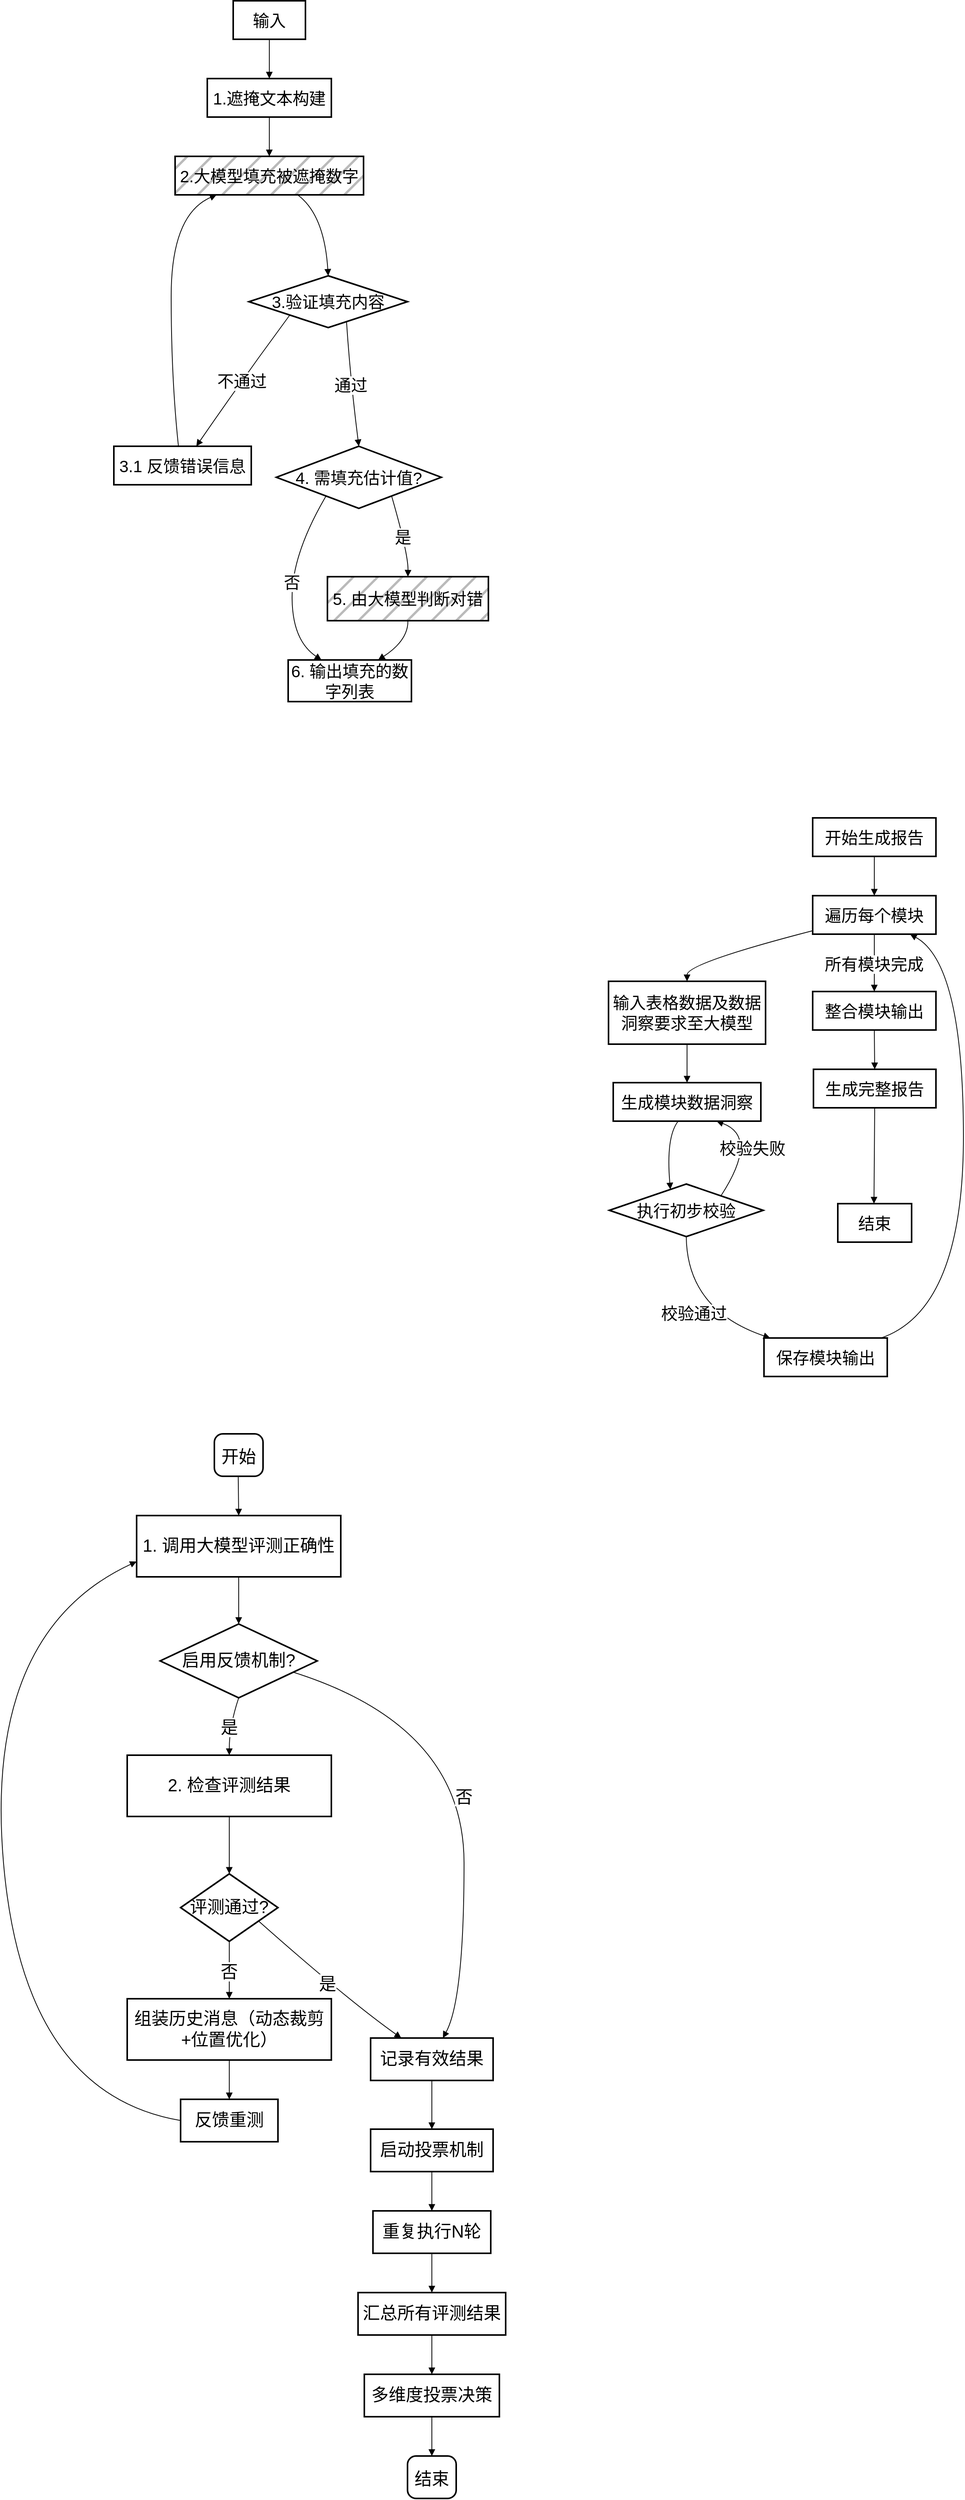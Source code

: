 <mxfile version="26.2.9">
  <diagram name="第 1 页" id="jcsu0ifiuYBYUi2_rB25">
    <mxGraphModel dx="3256" dy="1570" grid="0" gridSize="10" guides="1" tooltips="1" connect="1" arrows="1" fold="1" page="0" pageScale="1" pageWidth="827" pageHeight="1169" math="0" shadow="0">
      <root>
        <mxCell id="0" />
        <mxCell id="1" parent="0" />
        <mxCell id="IDqaXiTxqVLF_361lomE-16" value="输入" style="whiteSpace=wrap;strokeWidth=2;fontSize=21;" parent="1" vertex="1">
          <mxGeometry x="155" y="20" width="92" height="49" as="geometry" />
        </mxCell>
        <mxCell id="IDqaXiTxqVLF_361lomE-17" value="1.遮掩文本构建" style="whiteSpace=wrap;strokeWidth=2;fontSize=21;" parent="1" vertex="1">
          <mxGeometry x="122" y="119" width="158" height="49" as="geometry" />
        </mxCell>
        <mxCell id="IDqaXiTxqVLF_361lomE-18" value="2.大模型填充被遮掩数字" style="whiteSpace=wrap;strokeWidth=2;fontSize=21;fillStyle=hatch;fillColor=#BABABA;" parent="1" vertex="1">
          <mxGeometry x="81" y="218" width="240" height="49" as="geometry" />
        </mxCell>
        <mxCell id="IDqaXiTxqVLF_361lomE-19" value="3.验证填充内容" style="rhombus;strokeWidth=2;whiteSpace=wrap;fontSize=21;" parent="1" vertex="1">
          <mxGeometry x="175" y="370" width="202" height="66" as="geometry" />
        </mxCell>
        <mxCell id="IDqaXiTxqVLF_361lomE-20" value="3.1 反馈错误信息" style="whiteSpace=wrap;strokeWidth=2;fontSize=21;" parent="1" vertex="1">
          <mxGeometry x="3" y="587" width="175" height="49" as="geometry" />
        </mxCell>
        <mxCell id="IDqaXiTxqVLF_361lomE-21" value="4. 需填充估计值?" style="rhombus;strokeWidth=2;whiteSpace=wrap;fontSize=21;" parent="1" vertex="1">
          <mxGeometry x="210" y="587" width="210" height="79" as="geometry" />
        </mxCell>
        <mxCell id="IDqaXiTxqVLF_361lomE-22" value="5. 由大模型判断对错" style="whiteSpace=wrap;strokeWidth=2;fontSize=21;fillStyle=hatch;fillColor=#BABABA;" parent="1" vertex="1">
          <mxGeometry x="275" y="753" width="205" height="56" as="geometry" />
        </mxCell>
        <mxCell id="IDqaXiTxqVLF_361lomE-23" value="6. 输出填充的数字列表" style="whiteSpace=wrap;strokeWidth=2;fontSize=21;" parent="1" vertex="1">
          <mxGeometry x="225" y="859" width="157" height="53" as="geometry" />
        </mxCell>
        <mxCell id="IDqaXiTxqVLF_361lomE-25" value="" style="curved=1;startArrow=none;endArrow=block;exitX=0.5;exitY=1;entryX=0.5;entryY=0;rounded=0;fontSize=21;" parent="1" source="IDqaXiTxqVLF_361lomE-16" target="IDqaXiTxqVLF_361lomE-17" edge="1">
          <mxGeometry relative="1" as="geometry">
            <Array as="points" />
          </mxGeometry>
        </mxCell>
        <mxCell id="IDqaXiTxqVLF_361lomE-26" value="" style="curved=1;startArrow=none;endArrow=block;exitX=0.5;exitY=1;entryX=0.5;entryY=0;rounded=0;fontSize=21;" parent="1" source="IDqaXiTxqVLF_361lomE-17" target="IDqaXiTxqVLF_361lomE-18" edge="1">
          <mxGeometry relative="1" as="geometry">
            <Array as="points" />
          </mxGeometry>
        </mxCell>
        <mxCell id="IDqaXiTxqVLF_361lomE-27" value="" style="curved=1;startArrow=none;endArrow=block;exitX=0.65;exitY=1;entryX=0.5;entryY=0;rounded=0;fontSize=21;" parent="1" source="IDqaXiTxqVLF_361lomE-18" target="IDqaXiTxqVLF_361lomE-19" edge="1">
          <mxGeometry relative="1" as="geometry">
            <Array as="points">
              <mxPoint x="271" y="292" />
            </Array>
          </mxGeometry>
        </mxCell>
        <mxCell id="IDqaXiTxqVLF_361lomE-28" value="不通过" style="curved=1;startArrow=none;endArrow=block;exitX=0.03;exitY=1;entryX=0.6;entryY=0;rounded=0;fontSize=21;" parent="1" source="IDqaXiTxqVLF_361lomE-19" target="IDqaXiTxqVLF_361lomE-20" edge="1">
          <mxGeometry relative="1" as="geometry">
            <Array as="points">
              <mxPoint x="168" y="500" />
            </Array>
          </mxGeometry>
        </mxCell>
        <mxCell id="IDqaXiTxqVLF_361lomE-29" value="" style="curved=1;startArrow=none;endArrow=block;exitX=0.47;exitY=0;entryX=0.22;entryY=1;rounded=0;fontSize=21;" parent="1" source="IDqaXiTxqVLF_361lomE-20" target="IDqaXiTxqVLF_361lomE-18" edge="1">
          <mxGeometry relative="1" as="geometry">
            <Array as="points">
              <mxPoint x="76" y="500" />
              <mxPoint x="76" y="292" />
            </Array>
          </mxGeometry>
        </mxCell>
        <mxCell id="IDqaXiTxqVLF_361lomE-30" value="通过" style="curved=1;startArrow=none;endArrow=block;exitX=0.65;exitY=1;entryX=0.5;entryY=0;rounded=0;fontSize=21;" parent="1" source="IDqaXiTxqVLF_361lomE-19" target="IDqaXiTxqVLF_361lomE-21" edge="1">
          <mxGeometry relative="1" as="geometry">
            <Array as="points">
              <mxPoint x="304" y="500" />
            </Array>
          </mxGeometry>
        </mxCell>
        <mxCell id="IDqaXiTxqVLF_361lomE-31" value="是" style="curved=1;startArrow=none;endArrow=block;exitX=0.83;exitY=1;entryX=0.5;entryY=0;rounded=0;fontSize=21;" parent="1" source="IDqaXiTxqVLF_361lomE-21" target="IDqaXiTxqVLF_361lomE-22" edge="1">
          <mxGeometry relative="1" as="geometry">
            <Array as="points">
              <mxPoint x="378" y="724" />
            </Array>
          </mxGeometry>
        </mxCell>
        <mxCell id="IDqaXiTxqVLF_361lomE-32" value="" style="curved=1;startArrow=none;endArrow=block;exitX=0.5;exitY=1;entryX=0.73;entryY=0;rounded=0;fontSize=21;" parent="1" source="IDqaXiTxqVLF_361lomE-22" target="IDqaXiTxqVLF_361lomE-23" edge="1">
          <mxGeometry relative="1" as="geometry">
            <Array as="points">
              <mxPoint x="378" y="834" />
            </Array>
          </mxGeometry>
        </mxCell>
        <mxCell id="IDqaXiTxqVLF_361lomE-33" value="否" style="curved=1;startArrow=none;endArrow=block;exitX=0.17;exitY=1;entryX=0.27;entryY=0;rounded=0;fontSize=21;" parent="1" source="IDqaXiTxqVLF_361lomE-21" target="IDqaXiTxqVLF_361lomE-23" edge="1">
          <mxGeometry relative="1" as="geometry">
            <Array as="points">
              <mxPoint x="230" y="724" />
              <mxPoint x="230" y="834" />
            </Array>
          </mxGeometry>
        </mxCell>
        <mxCell id="IDqaXiTxqVLF_361lomE-35" value="开始生成报告" style="whiteSpace=wrap;strokeWidth=2;fontSize=21;" parent="1" vertex="1">
          <mxGeometry x="893" y="1060" width="157" height="49" as="geometry" />
        </mxCell>
        <mxCell id="IDqaXiTxqVLF_361lomE-36" value="遍历每个模块" style="whiteSpace=wrap;strokeWidth=2;fontSize=21;" parent="1" vertex="1">
          <mxGeometry x="893" y="1159" width="157" height="49" as="geometry" />
        </mxCell>
        <mxCell id="IDqaXiTxqVLF_361lomE-37" value="输入表格数据及数据洞察要求至大模型" style="whiteSpace=wrap;strokeWidth=2;fontSize=21;" parent="1" vertex="1">
          <mxGeometry x="633" y="1268" width="200" height="80" as="geometry" />
        </mxCell>
        <mxCell id="IDqaXiTxqVLF_361lomE-38" value="生成模块数据洞察" style="whiteSpace=wrap;strokeWidth=2;fontSize=21;" parent="1" vertex="1">
          <mxGeometry x="639" y="1397" width="188" height="49" as="geometry" />
        </mxCell>
        <mxCell id="IDqaXiTxqVLF_361lomE-39" value="执行初步校验" style="rhombus;strokeWidth=2;whiteSpace=wrap;fontSize=21;" parent="1" vertex="1">
          <mxGeometry x="634" y="1526" width="196" height="67" as="geometry" />
        </mxCell>
        <mxCell id="IDqaXiTxqVLF_361lomE-40" value="保存模块输出" style="whiteSpace=wrap;strokeWidth=2;fontSize=21;" parent="1" vertex="1">
          <mxGeometry x="831" y="1722" width="157" height="49" as="geometry" />
        </mxCell>
        <mxCell id="IDqaXiTxqVLF_361lomE-41" value="整合模块输出" style="whiteSpace=wrap;strokeWidth=2;fontSize=21;" parent="1" vertex="1">
          <mxGeometry x="893" y="1281" width="157" height="49" as="geometry" />
        </mxCell>
        <mxCell id="IDqaXiTxqVLF_361lomE-42" value="生成完整报告" style="whiteSpace=wrap;strokeWidth=2;fontSize=21;" parent="1" vertex="1">
          <mxGeometry x="894" y="1380" width="156" height="49" as="geometry" />
        </mxCell>
        <mxCell id="IDqaXiTxqVLF_361lomE-43" value="结束" style="whiteSpace=wrap;strokeWidth=2;fontSize=21;" parent="1" vertex="1">
          <mxGeometry x="925" y="1551" width="94" height="49" as="geometry" />
        </mxCell>
        <mxCell id="IDqaXiTxqVLF_361lomE-44" value="" style="curved=1;startArrow=none;endArrow=block;exitX=0.5;exitY=1;entryX=0.5;entryY=0;rounded=0;fontSize=21;" parent="1" source="IDqaXiTxqVLF_361lomE-35" target="IDqaXiTxqVLF_361lomE-36" edge="1">
          <mxGeometry relative="1" as="geometry">
            <Array as="points" />
          </mxGeometry>
        </mxCell>
        <mxCell id="IDqaXiTxqVLF_361lomE-45" value="" style="curved=1;startArrow=none;endArrow=block;exitX=0;exitY=0.91;entryX=0.5;entryY=0;rounded=0;fontSize=21;" parent="1" source="IDqaXiTxqVLF_361lomE-36" target="IDqaXiTxqVLF_361lomE-37" edge="1">
          <mxGeometry relative="1" as="geometry">
            <Array as="points">
              <mxPoint x="733" y="1245" />
            </Array>
          </mxGeometry>
        </mxCell>
        <mxCell id="IDqaXiTxqVLF_361lomE-46" value="" style="curved=1;startArrow=none;endArrow=block;exitX=0.5;exitY=1;entryX=0.5;entryY=0;rounded=0;fontSize=21;" parent="1" source="IDqaXiTxqVLF_361lomE-37" target="IDqaXiTxqVLF_361lomE-38" edge="1">
          <mxGeometry relative="1" as="geometry">
            <Array as="points" />
          </mxGeometry>
        </mxCell>
        <mxCell id="IDqaXiTxqVLF_361lomE-47" value="" style="curved=1;startArrow=none;endArrow=block;exitX=0.44;exitY=1;entryX=0.37;entryY=0;rounded=0;fontSize=21;" parent="1" source="IDqaXiTxqVLF_361lomE-38" target="IDqaXiTxqVLF_361lomE-39" edge="1">
          <mxGeometry relative="1" as="geometry">
            <Array as="points">
              <mxPoint x="706" y="1466" />
            </Array>
          </mxGeometry>
        </mxCell>
        <mxCell id="IDqaXiTxqVLF_361lomE-48" value="校验失败" style="curved=1;startArrow=none;endArrow=block;exitX=0.91;exitY=0;entryX=0.7;entryY=1;rounded=0;fontSize=21;" parent="1" source="IDqaXiTxqVLF_361lomE-39" target="IDqaXiTxqVLF_361lomE-38" edge="1">
          <mxGeometry relative="1" as="geometry">
            <Array as="points">
              <mxPoint x="825" y="1466" />
            </Array>
          </mxGeometry>
        </mxCell>
        <mxCell id="IDqaXiTxqVLF_361lomE-49" value="校验通过" style="curved=1;startArrow=none;endArrow=block;exitX=0.5;exitY=1;entryX=0.05;entryY=0;rounded=0;fontSize=21;" parent="1" source="IDqaXiTxqVLF_361lomE-39" target="IDqaXiTxqVLF_361lomE-40" edge="1">
          <mxGeometry relative="1" as="geometry">
            <Array as="points">
              <mxPoint x="733" y="1686" />
            </Array>
          </mxGeometry>
        </mxCell>
        <mxCell id="IDqaXiTxqVLF_361lomE-50" value="" style="curved=1;startArrow=none;endArrow=block;exitX=0.95;exitY=0;entryX=0.79;entryY=1;rounded=0;fontSize=21;" parent="1" source="IDqaXiTxqVLF_361lomE-40" target="IDqaXiTxqVLF_361lomE-36" edge="1">
          <mxGeometry relative="1" as="geometry">
            <Array as="points">
              <mxPoint x="1085" y="1686" />
              <mxPoint x="1085" y="1245" />
            </Array>
          </mxGeometry>
        </mxCell>
        <mxCell id="IDqaXiTxqVLF_361lomE-51" value="所有模块完成" style="curved=1;startArrow=none;endArrow=block;exitX=0.5;exitY=1;entryX=0.5;entryY=0;rounded=0;fontSize=21;" parent="1" source="IDqaXiTxqVLF_361lomE-36" target="IDqaXiTxqVLF_361lomE-41" edge="1">
          <mxGeometry relative="1" as="geometry">
            <Array as="points" />
          </mxGeometry>
        </mxCell>
        <mxCell id="IDqaXiTxqVLF_361lomE-52" value="" style="curved=1;startArrow=none;endArrow=block;exitX=0.5;exitY=1;entryX=0.5;entryY=0;rounded=0;fontSize=21;" parent="1" source="IDqaXiTxqVLF_361lomE-41" target="IDqaXiTxqVLF_361lomE-42" edge="1">
          <mxGeometry relative="1" as="geometry">
            <Array as="points" />
          </mxGeometry>
        </mxCell>
        <mxCell id="IDqaXiTxqVLF_361lomE-53" value="" style="curved=1;startArrow=none;endArrow=block;exitX=0.5;exitY=1;entryX=0.49;entryY=0;rounded=0;fontSize=21;" parent="1" source="IDqaXiTxqVLF_361lomE-42" target="IDqaXiTxqVLF_361lomE-43" edge="1">
          <mxGeometry relative="1" as="geometry">
            <Array as="points" />
          </mxGeometry>
        </mxCell>
        <mxCell id="RPZTGEcz5FUfWzpaEWH6-64" value="开始" style="rounded=1;arcSize=20;strokeWidth=2;fontSize=22;" vertex="1" parent="1">
          <mxGeometry x="131" y="1844" width="62" height="54" as="geometry" />
        </mxCell>
        <mxCell id="RPZTGEcz5FUfWzpaEWH6-65" value="1. 调用大模型评测正确性" style="whiteSpace=wrap;strokeWidth=2;fontSize=22;" vertex="1" parent="1">
          <mxGeometry x="32" y="1948" width="260" height="78" as="geometry" />
        </mxCell>
        <mxCell id="RPZTGEcz5FUfWzpaEWH6-66" value="启用反馈机制?" style="rhombus;strokeWidth=2;whiteSpace=wrap;fontSize=22;" vertex="1" parent="1">
          <mxGeometry x="62" y="2086" width="200" height="94" as="geometry" />
        </mxCell>
        <mxCell id="RPZTGEcz5FUfWzpaEWH6-67" value="2. 检查评测结果" style="whiteSpace=wrap;strokeWidth=2;fontSize=22;" vertex="1" parent="1">
          <mxGeometry x="20" y="2253" width="260" height="78" as="geometry" />
        </mxCell>
        <mxCell id="RPZTGEcz5FUfWzpaEWH6-68" value="评测通过?" style="rhombus;strokeWidth=2;whiteSpace=wrap;fontSize=22;" vertex="1" parent="1">
          <mxGeometry x="88" y="2404" width="124" height="86" as="geometry" />
        </mxCell>
        <mxCell id="RPZTGEcz5FUfWzpaEWH6-69" value="组装历史消息（动态裁剪+位置优化）" style="whiteSpace=wrap;strokeWidth=2;fontSize=22;" vertex="1" parent="1">
          <mxGeometry x="20" y="2563" width="260" height="78" as="geometry" />
        </mxCell>
        <mxCell id="RPZTGEcz5FUfWzpaEWH6-70" value="反馈重测" style="whiteSpace=wrap;strokeWidth=2;fontSize=22;" vertex="1" parent="1">
          <mxGeometry x="88" y="2691" width="124" height="54" as="geometry" />
        </mxCell>
        <mxCell id="RPZTGEcz5FUfWzpaEWH6-71" value="记录有效结果" style="whiteSpace=wrap;strokeWidth=2;fontSize=22;" vertex="1" parent="1">
          <mxGeometry x="330" y="2613" width="156" height="54" as="geometry" />
        </mxCell>
        <mxCell id="RPZTGEcz5FUfWzpaEWH6-72" value="启动投票机制" style="whiteSpace=wrap;strokeWidth=2;fontSize=22;" vertex="1" parent="1">
          <mxGeometry x="330" y="2729" width="156" height="54" as="geometry" />
        </mxCell>
        <mxCell id="RPZTGEcz5FUfWzpaEWH6-73" value="重复执行N轮" style="whiteSpace=wrap;strokeWidth=2;fontSize=22;" vertex="1" parent="1">
          <mxGeometry x="333" y="2833" width="150" height="54" as="geometry" />
        </mxCell>
        <mxCell id="RPZTGEcz5FUfWzpaEWH6-74" value="汇总所有评测结果" style="whiteSpace=wrap;strokeWidth=2;fontSize=22;" vertex="1" parent="1">
          <mxGeometry x="314" y="2937" width="188" height="54" as="geometry" />
        </mxCell>
        <mxCell id="RPZTGEcz5FUfWzpaEWH6-75" value="多维度投票决策" style="whiteSpace=wrap;strokeWidth=2;fontSize=22;" vertex="1" parent="1">
          <mxGeometry x="322" y="3041" width="172" height="54" as="geometry" />
        </mxCell>
        <mxCell id="RPZTGEcz5FUfWzpaEWH6-76" value="结束" style="rounded=1;arcSize=20;strokeWidth=2;fontSize=22;" vertex="1" parent="1">
          <mxGeometry x="377" y="3145" width="62" height="54" as="geometry" />
        </mxCell>
        <mxCell id="RPZTGEcz5FUfWzpaEWH6-77" value="" style="curved=1;startArrow=none;endArrow=block;exitX=0.49;exitY=1;entryX=0.5;entryY=0;rounded=0;fontSize=22;" edge="1" parent="1" source="RPZTGEcz5FUfWzpaEWH6-64" target="RPZTGEcz5FUfWzpaEWH6-65">
          <mxGeometry relative="1" as="geometry">
            <Array as="points" />
          </mxGeometry>
        </mxCell>
        <mxCell id="RPZTGEcz5FUfWzpaEWH6-78" value="" style="curved=1;startArrow=none;endArrow=block;exitX=0.5;exitY=1;entryX=0.5;entryY=0;rounded=0;fontSize=22;entryDx=0;entryDy=0;exitDx=0;exitDy=0;" edge="1" parent="1" source="RPZTGEcz5FUfWzpaEWH6-65" target="RPZTGEcz5FUfWzpaEWH6-66">
          <mxGeometry relative="1" as="geometry">
            <Array as="points" />
            <mxPoint x="140" y="2024" as="targetPoint" />
          </mxGeometry>
        </mxCell>
        <mxCell id="RPZTGEcz5FUfWzpaEWH6-79" value="是" style="curved=1;startArrow=none;endArrow=block;exitX=0.5;exitY=1;entryX=0.5;entryY=0;rounded=0;fontSize=22;exitDx=0;exitDy=0;" edge="1" parent="1" source="RPZTGEcz5FUfWzpaEWH6-66" target="RPZTGEcz5FUfWzpaEWH6-67">
          <mxGeometry relative="1" as="geometry">
            <Array as="points">
              <mxPoint x="150" y="2216" />
            </Array>
          </mxGeometry>
        </mxCell>
        <mxCell id="RPZTGEcz5FUfWzpaEWH6-80" value="" style="curved=1;startArrow=none;endArrow=block;exitX=0.5;exitY=1;entryX=0.5;entryY=0;rounded=0;fontSize=22;" edge="1" parent="1" source="RPZTGEcz5FUfWzpaEWH6-67" target="RPZTGEcz5FUfWzpaEWH6-68">
          <mxGeometry relative="1" as="geometry">
            <Array as="points" />
          </mxGeometry>
        </mxCell>
        <mxCell id="RPZTGEcz5FUfWzpaEWH6-81" value="否" style="curved=1;startArrow=none;endArrow=block;exitX=0.5;exitY=1;entryX=0.5;entryY=0;rounded=0;fontSize=22;" edge="1" parent="1" source="RPZTGEcz5FUfWzpaEWH6-68" target="RPZTGEcz5FUfWzpaEWH6-69">
          <mxGeometry relative="1" as="geometry">
            <Array as="points" />
          </mxGeometry>
        </mxCell>
        <mxCell id="RPZTGEcz5FUfWzpaEWH6-82" value="" style="curved=1;startArrow=none;endArrow=block;exitX=0.5;exitY=1;entryX=0.5;entryY=0;rounded=0;fontSize=22;" edge="1" parent="1" source="RPZTGEcz5FUfWzpaEWH6-69" target="RPZTGEcz5FUfWzpaEWH6-70">
          <mxGeometry relative="1" as="geometry">
            <Array as="points" />
          </mxGeometry>
        </mxCell>
        <mxCell id="RPZTGEcz5FUfWzpaEWH6-83" value="" style="curved=1;startArrow=none;endArrow=block;entryX=0;entryY=0.75;rounded=0;entryDx=0;entryDy=0;fontSize=22;exitX=0;exitY=0.5;exitDx=0;exitDy=0;" edge="1" parent="1" source="RPZTGEcz5FUfWzpaEWH6-70" target="RPZTGEcz5FUfWzpaEWH6-65">
          <mxGeometry relative="1" as="geometry">
            <Array as="points">
              <mxPoint x="-112" y="2684" />
              <mxPoint x="-163" y="2097" />
            </Array>
            <mxPoint x="87" y="2752" as="sourcePoint" />
          </mxGeometry>
        </mxCell>
        <mxCell id="RPZTGEcz5FUfWzpaEWH6-84" value="是" style="curved=1;startArrow=none;endArrow=block;exitX=1;exitY=0.83;entryX=0.25;entryY=0;rounded=0;fontSize=22;" edge="1" parent="1" source="RPZTGEcz5FUfWzpaEWH6-68" target="RPZTGEcz5FUfWzpaEWH6-71">
          <mxGeometry relative="1" as="geometry">
            <Array as="points">
              <mxPoint x="300" y="2564" />
            </Array>
          </mxGeometry>
        </mxCell>
        <mxCell id="RPZTGEcz5FUfWzpaEWH6-85" value="否" style="curved=1;startArrow=none;endArrow=block;exitX=1;exitY=0.72;entryX=0.59;entryY=0;rounded=0;fontSize=22;" edge="1" parent="1" source="RPZTGEcz5FUfWzpaEWH6-66" target="RPZTGEcz5FUfWzpaEWH6-71">
          <mxGeometry relative="1" as="geometry">
            <Array as="points">
              <mxPoint x="449" y="2216" />
              <mxPoint x="449" y="2564" />
            </Array>
          </mxGeometry>
        </mxCell>
        <mxCell id="RPZTGEcz5FUfWzpaEWH6-86" value="" style="curved=1;startArrow=none;endArrow=block;exitX=0.5;exitY=1;entryX=0.5;entryY=0;rounded=0;fontSize=22;" edge="1" parent="1" source="RPZTGEcz5FUfWzpaEWH6-71" target="RPZTGEcz5FUfWzpaEWH6-72">
          <mxGeometry relative="1" as="geometry">
            <Array as="points" />
          </mxGeometry>
        </mxCell>
        <mxCell id="RPZTGEcz5FUfWzpaEWH6-87" value="" style="curved=1;startArrow=none;endArrow=block;exitX=0.5;exitY=1;entryX=0.5;entryY=0;rounded=0;fontSize=22;" edge="1" parent="1" source="RPZTGEcz5FUfWzpaEWH6-72" target="RPZTGEcz5FUfWzpaEWH6-73">
          <mxGeometry relative="1" as="geometry">
            <Array as="points" />
          </mxGeometry>
        </mxCell>
        <mxCell id="RPZTGEcz5FUfWzpaEWH6-88" value="" style="curved=1;startArrow=none;endArrow=block;exitX=0.5;exitY=1;entryX=0.5;entryY=0;rounded=0;fontSize=22;" edge="1" parent="1" source="RPZTGEcz5FUfWzpaEWH6-73" target="RPZTGEcz5FUfWzpaEWH6-74">
          <mxGeometry relative="1" as="geometry">
            <Array as="points" />
          </mxGeometry>
        </mxCell>
        <mxCell id="RPZTGEcz5FUfWzpaEWH6-89" value="" style="curved=1;startArrow=none;endArrow=block;exitX=0.5;exitY=1;entryX=0.5;entryY=0;rounded=0;fontSize=22;" edge="1" parent="1" source="RPZTGEcz5FUfWzpaEWH6-74" target="RPZTGEcz5FUfWzpaEWH6-75">
          <mxGeometry relative="1" as="geometry">
            <Array as="points" />
          </mxGeometry>
        </mxCell>
        <mxCell id="RPZTGEcz5FUfWzpaEWH6-90" value="" style="curved=1;startArrow=none;endArrow=block;exitX=0.5;exitY=1;entryX=0.5;entryY=0;rounded=0;fontSize=22;" edge="1" parent="1" source="RPZTGEcz5FUfWzpaEWH6-75" target="RPZTGEcz5FUfWzpaEWH6-76">
          <mxGeometry relative="1" as="geometry">
            <Array as="points" />
          </mxGeometry>
        </mxCell>
      </root>
    </mxGraphModel>
  </diagram>
</mxfile>
